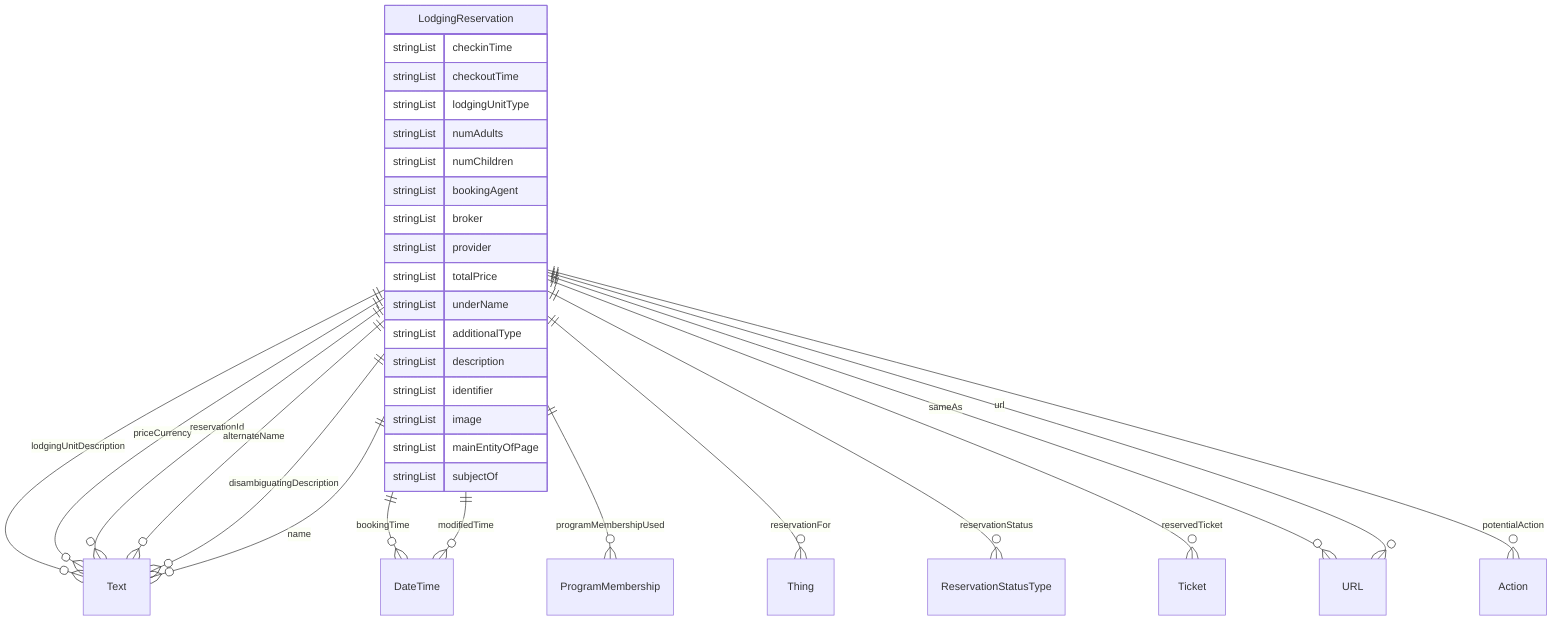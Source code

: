 erDiagram
LodgingReservation {
    stringList checkinTime  
    stringList checkoutTime  
    stringList lodgingUnitType  
    stringList numAdults  
    stringList numChildren  
    stringList bookingAgent  
    stringList broker  
    stringList provider  
    stringList totalPrice  
    stringList underName  
    stringList additionalType  
    stringList description  
    stringList identifier  
    stringList image  
    stringList mainEntityOfPage  
    stringList subjectOf  
}

LodgingReservation ||--}o Text : "lodgingUnitDescription"
LodgingReservation ||--}o DateTime : "bookingTime"
LodgingReservation ||--}o DateTime : "modifiedTime"
LodgingReservation ||--}o Text : "priceCurrency"
LodgingReservation ||--}o ProgramMembership : "programMembershipUsed"
LodgingReservation ||--}o Thing : "reservationFor"
LodgingReservation ||--}o Text : "reservationId"
LodgingReservation ||--}o ReservationStatusType : "reservationStatus"
LodgingReservation ||--}o Ticket : "reservedTicket"
LodgingReservation ||--}o Text : "alternateName"
LodgingReservation ||--}o Text : "disambiguatingDescription"
LodgingReservation ||--}o Text : "name"
LodgingReservation ||--}o URL : "sameAs"
LodgingReservation ||--}o Action : "potentialAction"
LodgingReservation ||--}o URL : "url"